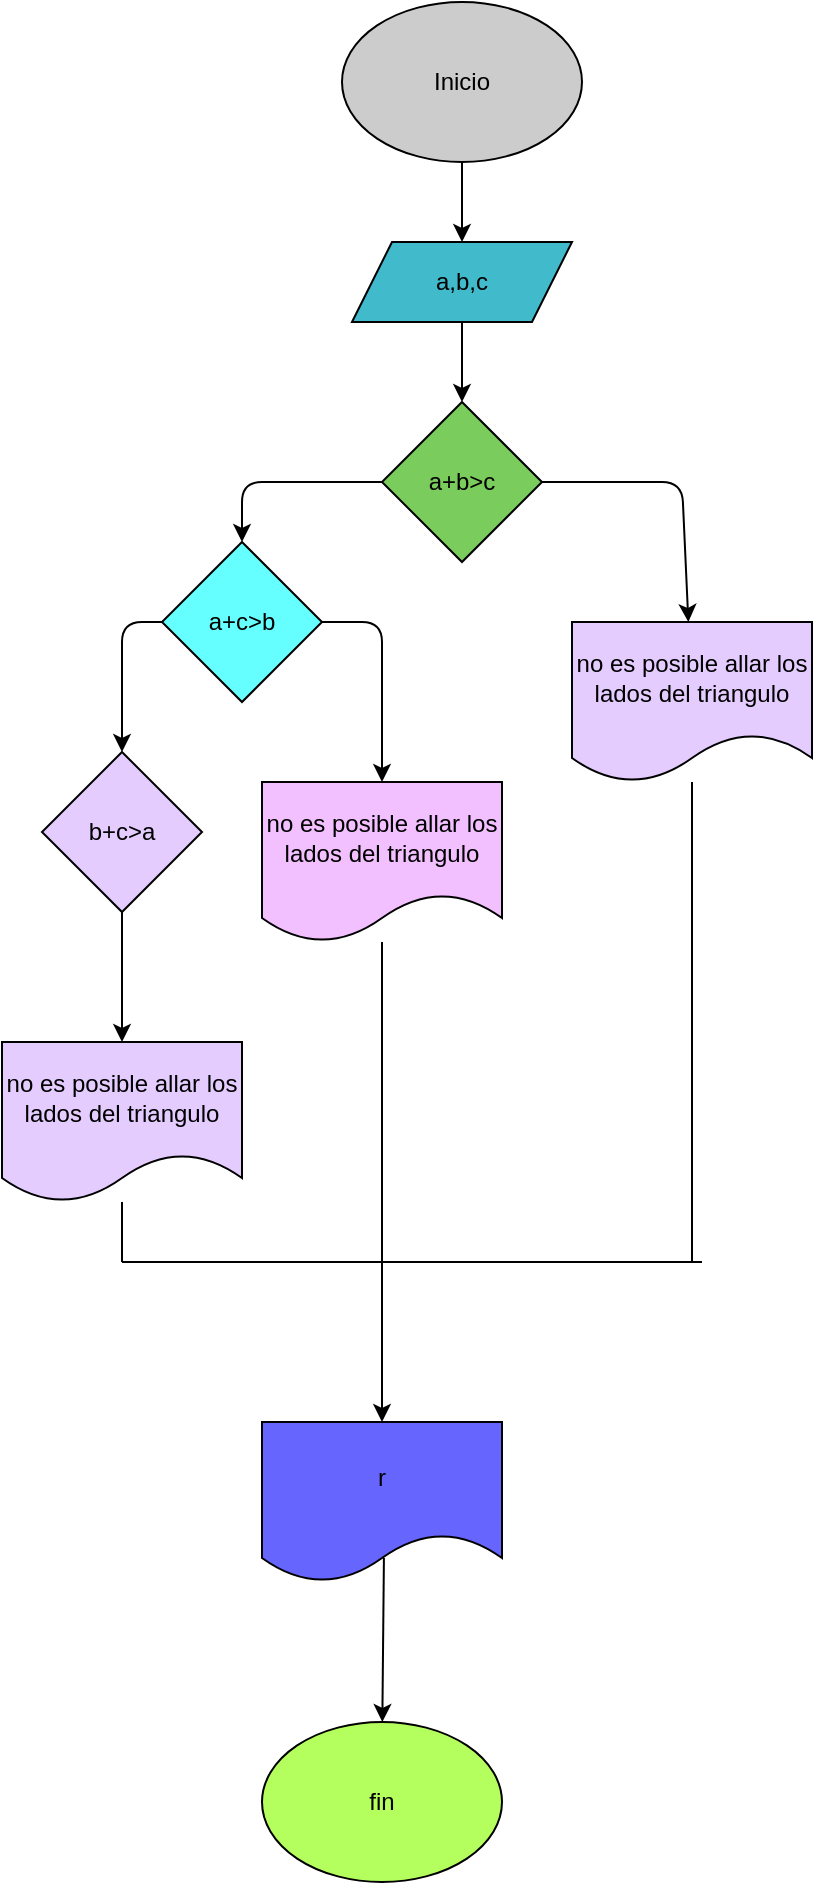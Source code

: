 <mxfile>
    <diagram id="eHVMCjNuUFQynIiSPFLq" name="Página-1">
        <mxGraphModel dx="575" dy="461" grid="1" gridSize="10" guides="1" tooltips="1" connect="1" arrows="1" fold="1" page="1" pageScale="1" pageWidth="827" pageHeight="1169" math="0" shadow="0">
            <root>
                <mxCell id="0"/>
                <mxCell id="1" parent="0"/>
                <mxCell id="4" style="edgeStyle=none;html=1;fontColor=#000000;" edge="1" parent="1" source="2" target="3">
                    <mxGeometry relative="1" as="geometry"/>
                </mxCell>
                <mxCell id="2" value="&lt;font color=&quot;#000000&quot;&gt;Inicio&lt;/font&gt;" style="ellipse;whiteSpace=wrap;html=1;fillColor=#CCCCCC;" vertex="1" parent="1">
                    <mxGeometry x="290" y="130" width="120" height="80" as="geometry"/>
                </mxCell>
                <mxCell id="7" style="edgeStyle=none;html=1;fontColor=#000000;" edge="1" parent="1" source="3" target="5">
                    <mxGeometry relative="1" as="geometry"/>
                </mxCell>
                <mxCell id="3" value="a,b,c" style="shape=parallelogram;perimeter=parallelogramPerimeter;whiteSpace=wrap;html=1;fixedSize=1;fontColor=#000000;fillColor=#41BACC;" vertex="1" parent="1">
                    <mxGeometry x="295" y="250" width="110" height="40" as="geometry"/>
                </mxCell>
                <mxCell id="8" style="edgeStyle=none;html=1;fontColor=#000000;entryX=0.5;entryY=0;entryDx=0;entryDy=0;" edge="1" parent="1" source="5" target="6">
                    <mxGeometry relative="1" as="geometry">
                        <Array as="points">
                            <mxPoint x="240" y="370"/>
                        </Array>
                    </mxGeometry>
                </mxCell>
                <mxCell id="12" style="edgeStyle=none;html=1;fontColor=#000000;" edge="1" parent="1" source="5" target="13">
                    <mxGeometry relative="1" as="geometry">
                        <mxPoint x="460" y="490" as="targetPoint"/>
                        <Array as="points">
                            <mxPoint x="460" y="370"/>
                        </Array>
                    </mxGeometry>
                </mxCell>
                <mxCell id="5" value="a+b&amp;gt;c" style="rhombus;whiteSpace=wrap;html=1;fontColor=#000000;fillColor=#7ACC5C;" vertex="1" parent="1">
                    <mxGeometry x="310" y="330" width="80" height="80" as="geometry"/>
                </mxCell>
                <mxCell id="11" style="edgeStyle=none;html=1;entryX=0.5;entryY=0;entryDx=0;entryDy=0;fontColor=#000000;" edge="1" parent="1" source="6" target="10">
                    <mxGeometry relative="1" as="geometry">
                        <Array as="points">
                            <mxPoint x="180" y="440"/>
                        </Array>
                    </mxGeometry>
                </mxCell>
                <mxCell id="16" style="edgeStyle=none;html=1;entryX=0.5;entryY=0;entryDx=0;entryDy=0;fontColor=#000000;" edge="1" parent="1" source="6" target="15">
                    <mxGeometry relative="1" as="geometry">
                        <Array as="points">
                            <mxPoint x="310" y="440"/>
                        </Array>
                    </mxGeometry>
                </mxCell>
                <mxCell id="6" value="a+c&amp;gt;b" style="rhombus;whiteSpace=wrap;html=1;fontColor=#000000;fillColor=#66FFFF;" vertex="1" parent="1">
                    <mxGeometry x="200" y="400" width="80" height="80" as="geometry"/>
                </mxCell>
                <mxCell id="17" style="edgeStyle=none;html=1;fontColor=#000000;" edge="1" parent="1" source="10" target="14">
                    <mxGeometry relative="1" as="geometry"/>
                </mxCell>
                <mxCell id="10" value="b+c&amp;gt;a" style="rhombus;whiteSpace=wrap;html=1;fontColor=#000000;fillColor=#E5CCFF;" vertex="1" parent="1">
                    <mxGeometry x="140" y="505" width="80" height="80" as="geometry"/>
                </mxCell>
                <mxCell id="18" style="edgeStyle=none;html=1;fontColor=#000000;endArrow=none;endFill=0;" edge="1" parent="1" source="13">
                    <mxGeometry relative="1" as="geometry">
                        <mxPoint x="465" y="760" as="targetPoint"/>
                    </mxGeometry>
                </mxCell>
                <mxCell id="13" value="no es posible allar los lados del triangulo" style="shape=document;whiteSpace=wrap;html=1;boundedLbl=1;fontColor=#000000;fillColor=#E5CCFF;" vertex="1" parent="1">
                    <mxGeometry x="405" y="440" width="120" height="80" as="geometry"/>
                </mxCell>
                <mxCell id="20" style="edgeStyle=none;html=1;fontColor=#000000;endArrow=none;endFill=0;" edge="1" parent="1" source="14">
                    <mxGeometry relative="1" as="geometry">
                        <mxPoint x="180" y="760" as="targetPoint"/>
                    </mxGeometry>
                </mxCell>
                <mxCell id="14" value="no es posible allar los lados del triangulo" style="shape=document;whiteSpace=wrap;html=1;boundedLbl=1;fontColor=#000000;fillColor=#E5CCFF;" vertex="1" parent="1">
                    <mxGeometry x="120" y="650" width="120" height="80" as="geometry"/>
                </mxCell>
                <mxCell id="19" style="edgeStyle=none;html=1;fontColor=#000000;endArrow=none;endFill=0;" edge="1" parent="1" source="15">
                    <mxGeometry relative="1" as="geometry">
                        <mxPoint x="310" y="760" as="targetPoint"/>
                    </mxGeometry>
                </mxCell>
                <mxCell id="15" value="no es posible allar los lados del triangulo" style="shape=document;whiteSpace=wrap;html=1;boundedLbl=1;fontColor=#000000;fillColor=#F2BFFF;" vertex="1" parent="1">
                    <mxGeometry x="250" y="520" width="120" height="80" as="geometry"/>
                </mxCell>
                <mxCell id="21" value="" style="endArrow=none;html=1;fontColor=#000000;endFill=0;" edge="1" parent="1">
                    <mxGeometry width="50" height="50" relative="1" as="geometry">
                        <mxPoint x="180" y="760" as="sourcePoint"/>
                        <mxPoint x="470" y="760" as="targetPoint"/>
                    </mxGeometry>
                </mxCell>
                <mxCell id="22" value="" style="endArrow=classic;html=1;fontColor=#000000;entryX=0.5;entryY=0;entryDx=0;entryDy=0;" edge="1" parent="1" target="23">
                    <mxGeometry width="50" height="50" relative="1" as="geometry">
                        <mxPoint x="310" y="750" as="sourcePoint"/>
                        <mxPoint x="310" y="820" as="targetPoint"/>
                    </mxGeometry>
                </mxCell>
                <mxCell id="25" style="edgeStyle=none;html=1;fontColor=#000000;endArrow=classic;endFill=1;exitX=0.508;exitY=0.85;exitDx=0;exitDy=0;exitPerimeter=0;" edge="1" parent="1" source="23" target="24">
                    <mxGeometry relative="1" as="geometry">
                        <Array as="points"/>
                    </mxGeometry>
                </mxCell>
                <mxCell id="23" value="r" style="shape=document;whiteSpace=wrap;html=1;boundedLbl=1;fontColor=#000000;fillColor=#6666FF;" vertex="1" parent="1">
                    <mxGeometry x="250" y="840" width="120" height="80" as="geometry"/>
                </mxCell>
                <mxCell id="24" value="fin" style="ellipse;whiteSpace=wrap;html=1;fontColor=#000000;fillColor=#B4FF5E;" vertex="1" parent="1">
                    <mxGeometry x="250" y="990" width="120" height="80" as="geometry"/>
                </mxCell>
            </root>
        </mxGraphModel>
    </diagram>
</mxfile>
